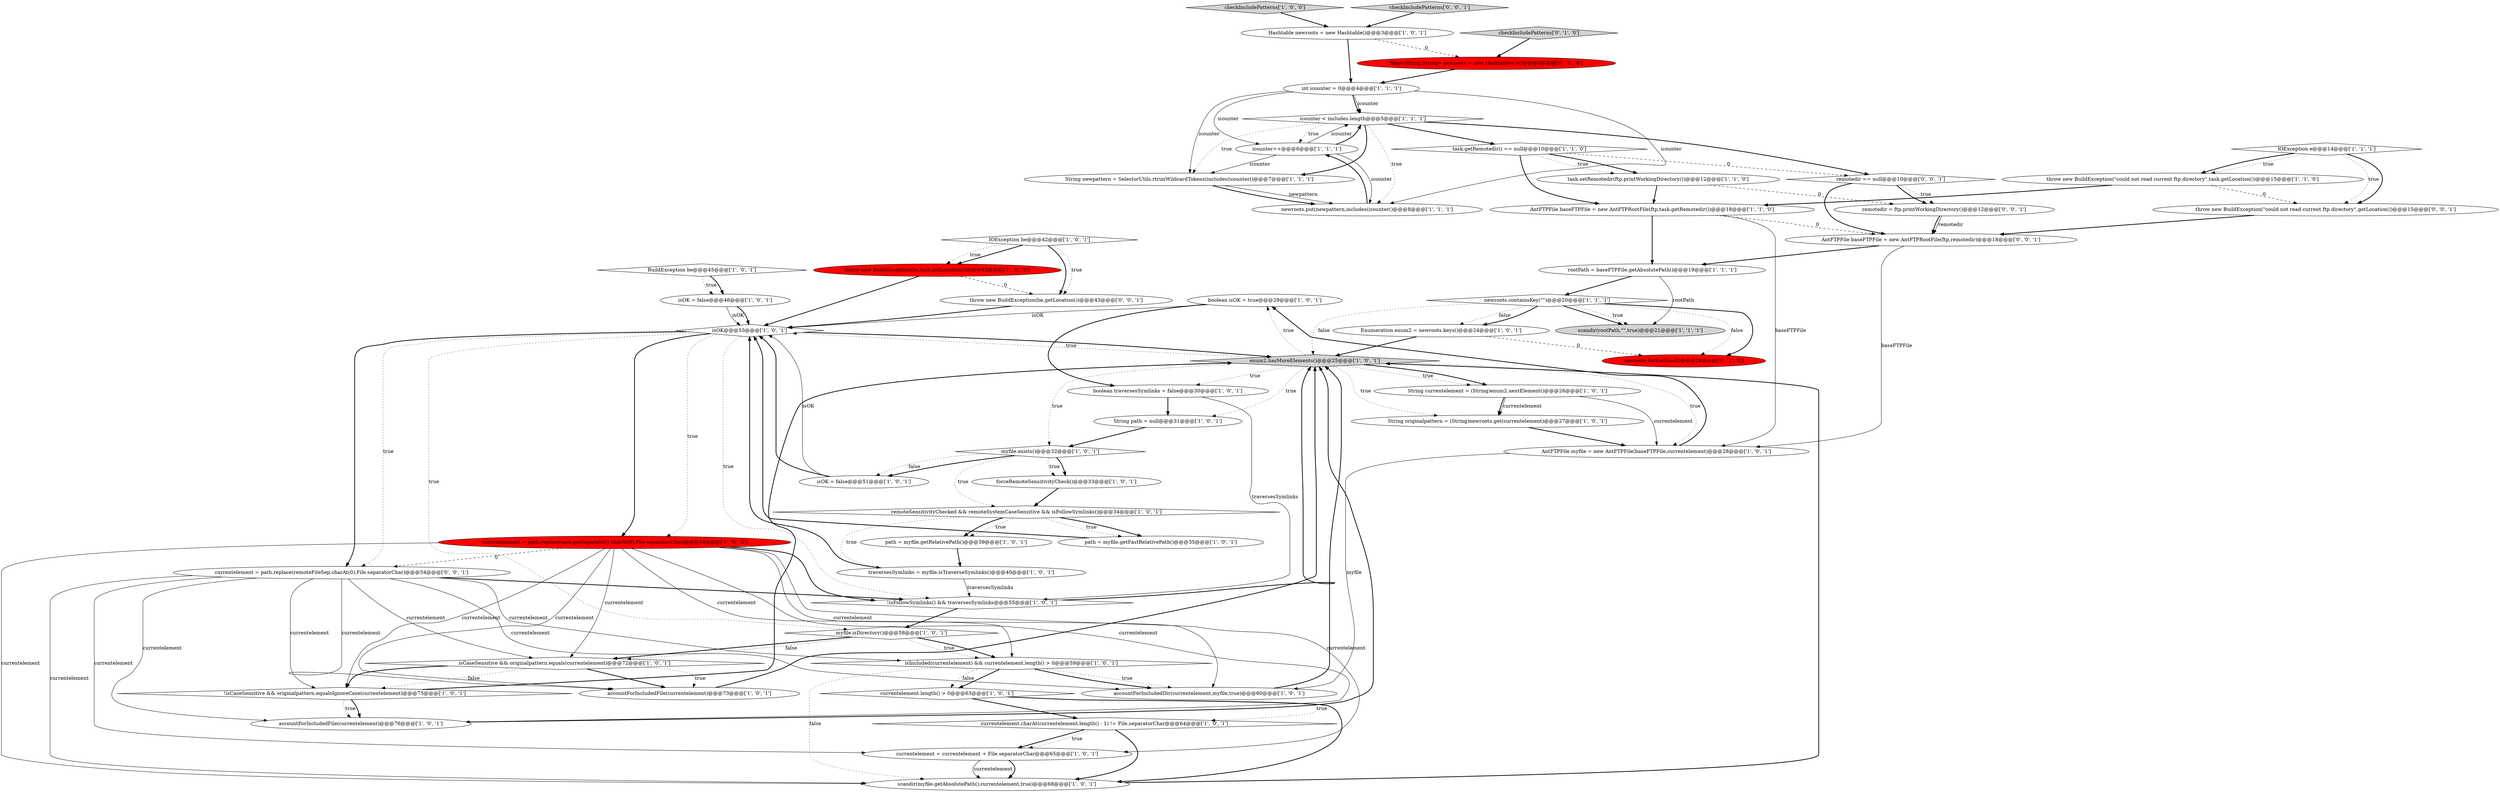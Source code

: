 digraph {
25 [style = filled, label = "boolean isOK = true@@@29@@@['1', '0', '1']", fillcolor = white, shape = ellipse image = "AAA0AAABBB1BBB"];
16 [style = filled, label = "enum2.hasMoreElements()@@@25@@@['1', '0', '1']", fillcolor = lightgray, shape = diamond image = "AAA0AAABBB1BBB"];
4 [style = filled, label = "isIncluded(currentelement) && currentelement.length() > 0@@@59@@@['1', '0', '1']", fillcolor = white, shape = diamond image = "AAA0AAABBB1BBB"];
42 [style = filled, label = "Hashtable newroots = new Hashtable()@@@3@@@['1', '0', '1']", fillcolor = white, shape = ellipse image = "AAA0AAABBB1BBB"];
22 [style = filled, label = "!isCaseSensitive && originalpattern.equalsIgnoreCase(currentelement)@@@75@@@['1', '0', '1']", fillcolor = white, shape = diamond image = "AAA0AAABBB1BBB"];
29 [style = filled, label = "traversesSymlinks = myfile.isTraverseSymlinks()@@@40@@@['1', '0', '1']", fillcolor = white, shape = ellipse image = "AAA0AAABBB1BBB"];
39 [style = filled, label = "task.setRemotedir(ftp.printWorkingDirectory())@@@12@@@['1', '1', '0']", fillcolor = white, shape = ellipse image = "AAA0AAABBB1BBB"];
15 [style = filled, label = "isOK = false@@@51@@@['1', '0', '1']", fillcolor = white, shape = ellipse image = "AAA0AAABBB1BBB"];
43 [style = filled, label = "throw new BuildException(\"could not read current ftp directory\",task.getLocation())@@@15@@@['1', '1', '0']", fillcolor = white, shape = ellipse image = "AAA0AAABBB1BBB"];
47 [style = filled, label = "myfile.isDirectory()@@@58@@@['1', '0', '1']", fillcolor = white, shape = diamond image = "AAA0AAABBB1BBB"];
30 [style = filled, label = "isOK@@@53@@@['1', '0', '1']", fillcolor = white, shape = diamond image = "AAA0AAABBB1BBB"];
38 [style = filled, label = "remoteSensitivityChecked && remoteSystemCaseSensitive && isFollowSymlinks()@@@34@@@['1', '0', '1']", fillcolor = white, shape = diamond image = "AAA0AAABBB1BBB"];
11 [style = filled, label = "IOException e@@@14@@@['1', '1', '1']", fillcolor = white, shape = diamond image = "AAA0AAABBB1BBB"];
56 [style = filled, label = "currentelement = path.replace(remoteFileSep.charAt(0),File.separatorChar)@@@54@@@['0', '0', '1']", fillcolor = white, shape = ellipse image = "AAA0AAABBB3BBB"];
28 [style = filled, label = "Enumeration enum2 = newroots.keys()@@@24@@@['1', '0', '1']", fillcolor = white, shape = ellipse image = "AAA0AAABBB1BBB"];
1 [style = filled, label = "AntFTPFile baseFTPFile = new AntFTPRootFile(ftp,task.getRemotedir())@@@18@@@['1', '1', '0']", fillcolor = white, shape = ellipse image = "AAA0AAABBB1BBB"];
31 [style = filled, label = "accountForIncludedFile(currentelement)@@@73@@@['1', '0', '1']", fillcolor = white, shape = ellipse image = "AAA0AAABBB1BBB"];
46 [style = filled, label = "!isFollowSymlinks() && traversesSymlinks@@@55@@@['1', '0', '1']", fillcolor = white, shape = diamond image = "AAA0AAABBB1BBB"];
40 [style = filled, label = "newroots.containsKey(\"\")@@@20@@@['1', '1', '1']", fillcolor = white, shape = diamond image = "AAA0AAABBB1BBB"];
48 [style = filled, label = "Map<String,String> newroots = new Hashtable<>()@@@3@@@['0', '1', '0']", fillcolor = red, shape = ellipse image = "AAA1AAABBB2BBB"];
33 [style = filled, label = "currentelement.charAt(currentelement.length() - 1) != File.separatorChar@@@64@@@['1', '0', '1']", fillcolor = white, shape = diamond image = "AAA0AAABBB1BBB"];
32 [style = filled, label = "String path = null@@@31@@@['1', '0', '1']", fillcolor = white, shape = ellipse image = "AAA0AAABBB1BBB"];
27 [style = filled, label = "rootPath = baseFTPFile.getAbsolutePath()@@@19@@@['1', '1', '1']", fillcolor = white, shape = ellipse image = "AAA0AAABBB1BBB"];
23 [style = filled, label = "scandir(myfile.getAbsolutePath(),currentelement,true)@@@68@@@['1', '0', '1']", fillcolor = white, shape = ellipse image = "AAA0AAABBB1BBB"];
3 [style = filled, label = "path = myfile.getRelativePath()@@@39@@@['1', '0', '1']", fillcolor = white, shape = ellipse image = "AAA0AAABBB1BBB"];
18 [style = filled, label = "String currentelement = (String)enum2.nextElement()@@@26@@@['1', '0', '1']", fillcolor = white, shape = ellipse image = "AAA0AAABBB1BBB"];
45 [style = filled, label = "icounter < includes.length@@@5@@@['1', '1', '1']", fillcolor = white, shape = diamond image = "AAA0AAABBB1BBB"];
12 [style = filled, label = "IOException be@@@42@@@['1', '0', '1']", fillcolor = white, shape = diamond image = "AAA0AAABBB1BBB"];
20 [style = filled, label = "scandir(rootPath,\"\",true)@@@21@@@['1', '1', '1']", fillcolor = lightgray, shape = ellipse image = "AAA0AAABBB1BBB"];
26 [style = filled, label = "icounter++@@@6@@@['1', '1', '1']", fillcolor = white, shape = ellipse image = "AAA0AAABBB1BBB"];
54 [style = filled, label = "remotedir = ftp.printWorkingDirectory()@@@12@@@['0', '0', '1']", fillcolor = white, shape = ellipse image = "AAA0AAABBB3BBB"];
34 [style = filled, label = "checkIncludePatterns['1', '0', '0']", fillcolor = lightgray, shape = diamond image = "AAA0AAABBB1BBB"];
8 [style = filled, label = "currentelement = currentelement + File.separatorChar@@@65@@@['1', '0', '1']", fillcolor = white, shape = ellipse image = "AAA0AAABBB1BBB"];
17 [style = filled, label = "int icounter = 0@@@4@@@['1', '1', '1']", fillcolor = white, shape = ellipse image = "AAA0AAABBB1BBB"];
51 [style = filled, label = "remotedir == null@@@10@@@['0', '0', '1']", fillcolor = white, shape = diamond image = "AAA0AAABBB3BBB"];
6 [style = filled, label = "isCaseSensitive && originalpattern.equals(currentelement)@@@72@@@['1', '0', '1']", fillcolor = white, shape = diamond image = "AAA0AAABBB1BBB"];
5 [style = filled, label = "task.getRemotedir() == null@@@10@@@['1', '1', '0']", fillcolor = white, shape = diamond image = "AAA0AAABBB1BBB"];
35 [style = filled, label = "currentelement = path.replace(task.getSeparator().charAt(0),File.separatorChar)@@@54@@@['1', '0', '0']", fillcolor = red, shape = ellipse image = "AAA1AAABBB1BBB"];
49 [style = filled, label = "newroots.forEach(null)@@@24@@@['0', '1', '0']", fillcolor = red, shape = ellipse image = "AAA1AAABBB2BBB"];
55 [style = filled, label = "checkIncludePatterns['0', '0', '1']", fillcolor = lightgray, shape = diamond image = "AAA0AAABBB3BBB"];
53 [style = filled, label = "throw new BuildException(be,getLocation())@@@43@@@['0', '0', '1']", fillcolor = white, shape = ellipse image = "AAA0AAABBB3BBB"];
36 [style = filled, label = "accountForIncludedDir(currentelement,myfile,true)@@@60@@@['1', '0', '1']", fillcolor = white, shape = ellipse image = "AAA0AAABBB1BBB"];
57 [style = filled, label = "AntFTPFile baseFTPFile = new AntFTPRootFile(ftp,remotedir)@@@18@@@['0', '0', '1']", fillcolor = white, shape = ellipse image = "AAA0AAABBB3BBB"];
0 [style = filled, label = "boolean traversesSymlinks = false@@@30@@@['1', '0', '1']", fillcolor = white, shape = ellipse image = "AAA0AAABBB1BBB"];
2 [style = filled, label = "throw new BuildException(be,task.getLocation())@@@43@@@['1', '0', '0']", fillcolor = red, shape = ellipse image = "AAA1AAABBB1BBB"];
7 [style = filled, label = "String newpattern = SelectorUtils.rtrimWildcardTokens(includes(icounter()@@@7@@@['1', '1', '1']", fillcolor = white, shape = ellipse image = "AAA0AAABBB1BBB"];
14 [style = filled, label = "myfile.exists()@@@32@@@['1', '0', '1']", fillcolor = white, shape = diamond image = "AAA0AAABBB1BBB"];
52 [style = filled, label = "throw new BuildException(\"could not read current ftp directory\",getLocation())@@@15@@@['0', '0', '1']", fillcolor = white, shape = ellipse image = "AAA0AAABBB3BBB"];
9 [style = filled, label = "path = myfile.getFastRelativePath()@@@35@@@['1', '0', '1']", fillcolor = white, shape = ellipse image = "AAA0AAABBB1BBB"];
19 [style = filled, label = "accountForIncludedFile(currentelement)@@@76@@@['1', '0', '1']", fillcolor = white, shape = ellipse image = "AAA0AAABBB1BBB"];
10 [style = filled, label = "forceRemoteSensitivityCheck()@@@33@@@['1', '0', '1']", fillcolor = white, shape = ellipse image = "AAA0AAABBB1BBB"];
21 [style = filled, label = "AntFTPFile myfile = new AntFTPFile(baseFTPFile,currentelement)@@@28@@@['1', '0', '1']", fillcolor = white, shape = ellipse image = "AAA0AAABBB1BBB"];
37 [style = filled, label = "newroots.put(newpattern,includes(icounter()@@@8@@@['1', '1', '1']", fillcolor = white, shape = ellipse image = "AAA0AAABBB1BBB"];
44 [style = filled, label = "BuildException be@@@45@@@['1', '0', '1']", fillcolor = white, shape = diamond image = "AAA0AAABBB1BBB"];
13 [style = filled, label = "isOK = false@@@46@@@['1', '0', '1']", fillcolor = white, shape = ellipse image = "AAA0AAABBB1BBB"];
41 [style = filled, label = "currentelement.length() > 0@@@63@@@['1', '0', '1']", fillcolor = white, shape = diamond image = "AAA0AAABBB1BBB"];
50 [style = filled, label = "checkIncludePatterns['0', '1', '0']", fillcolor = lightgray, shape = diamond image = "AAA0AAABBB2BBB"];
24 [style = filled, label = "String originalpattern = (String)newroots.get(currentelement)@@@27@@@['1', '0', '1']", fillcolor = white, shape = ellipse image = "AAA0AAABBB1BBB"];
11->52 [style = dotted, label="true"];
12->53 [style = bold, label=""];
40->49 [style = bold, label=""];
6->31 [style = dotted, label="true"];
29->30 [style = bold, label=""];
56->8 [style = solid, label="currentelement"];
6->22 [style = bold, label=""];
54->57 [style = bold, label=""];
57->21 [style = solid, label="baseFTPFile"];
1->27 [style = bold, label=""];
17->45 [style = bold, label=""];
35->36 [style = solid, label="currentelement"];
40->20 [style = bold, label=""];
45->7 [style = dotted, label="true"];
45->7 [style = bold, label=""];
7->37 [style = solid, label="newpattern"];
56->31 [style = solid, label="currentelement"];
12->2 [style = bold, label=""];
18->24 [style = solid, label="currentelement"];
26->45 [style = solid, label="icounter"];
24->21 [style = bold, label=""];
38->9 [style = dotted, label="true"];
18->21 [style = solid, label="currentelement"];
11->43 [style = dotted, label="true"];
43->1 [style = bold, label=""];
1->57 [style = dashed, label="0"];
30->46 [style = dotted, label="true"];
4->23 [style = dotted, label="false"];
12->53 [style = dotted, label="true"];
16->32 [style = dotted, label="true"];
4->36 [style = dotted, label="true"];
4->36 [style = bold, label=""];
41->33 [style = dotted, label="true"];
51->54 [style = dotted, label="true"];
40->16 [style = dotted, label="false"];
4->41 [style = dotted, label="false"];
47->6 [style = bold, label=""];
22->19 [style = dotted, label="true"];
27->20 [style = solid, label="rootPath"];
8->23 [style = bold, label=""];
37->26 [style = bold, label=""];
5->39 [style = bold, label=""];
51->54 [style = bold, label=""];
35->6 [style = solid, label="currentelement"];
35->19 [style = solid, label="currentelement"];
5->51 [style = dashed, label="0"];
12->2 [style = dotted, label="true"];
7->37 [style = bold, label=""];
47->6 [style = dotted, label="false"];
14->10 [style = bold, label=""];
56->46 [style = bold, label=""];
15->30 [style = solid, label="isOK"];
53->30 [style = bold, label=""];
54->57 [style = solid, label="remotedir"];
35->56 [style = dashed, label="0"];
11->43 [style = bold, label=""];
34->42 [style = bold, label=""];
40->28 [style = dotted, label="false"];
21->25 [style = bold, label=""];
48->17 [style = bold, label=""];
40->20 [style = dotted, label="true"];
33->23 [style = bold, label=""];
0->46 [style = solid, label="traversesSymlinks"];
44->13 [style = dotted, label="true"];
5->1 [style = bold, label=""];
21->36 [style = solid, label="myfile"];
13->30 [style = solid, label="isOK"];
56->22 [style = solid, label="currentelement"];
16->14 [style = dotted, label="true"];
36->16 [style = bold, label=""];
30->56 [style = dotted, label="true"];
16->21 [style = dotted, label="true"];
35->22 [style = solid, label="currentelement"];
14->15 [style = bold, label=""];
56->4 [style = solid, label="currentelement"];
16->25 [style = dotted, label="true"];
33->8 [style = bold, label=""];
3->29 [style = bold, label=""];
56->23 [style = solid, label="currentelement"];
14->15 [style = dotted, label="false"];
16->24 [style = dotted, label="true"];
16->18 [style = dotted, label="true"];
25->0 [style = bold, label=""];
43->52 [style = dashed, label="0"];
35->23 [style = solid, label="currentelement"];
18->24 [style = bold, label=""];
16->18 [style = bold, label=""];
46->16 [style = bold, label=""];
17->37 [style = solid, label="icounter"];
22->19 [style = bold, label=""];
22->16 [style = bold, label=""];
45->51 [style = bold, label=""];
6->22 [style = dotted, label="false"];
38->9 [style = bold, label=""];
35->8 [style = solid, label="currentelement"];
32->14 [style = bold, label=""];
1->21 [style = solid, label="baseFTPFile"];
35->4 [style = solid, label="currentelement"];
50->48 [style = bold, label=""];
28->49 [style = dashed, label="0"];
55->42 [style = bold, label=""];
38->3 [style = bold, label=""];
4->41 [style = bold, label=""];
42->48 [style = dashed, label="0"];
56->6 [style = solid, label="currentelement"];
19->16 [style = bold, label=""];
56->36 [style = solid, label="currentelement"];
30->35 [style = bold, label=""];
56->19 [style = solid, label="currentelement"];
45->26 [style = dotted, label="true"];
5->39 [style = dotted, label="true"];
33->8 [style = dotted, label="true"];
39->1 [style = bold, label=""];
47->4 [style = dotted, label="true"];
41->33 [style = bold, label=""];
51->57 [style = bold, label=""];
0->32 [style = bold, label=""];
10->38 [style = bold, label=""];
23->16 [style = bold, label=""];
39->54 [style = dashed, label="0"];
31->16 [style = bold, label=""];
25->30 [style = solid, label="isOK"];
16->30 [style = dotted, label="true"];
45->37 [style = dotted, label="true"];
42->17 [style = bold, label=""];
17->26 [style = solid, label="icounter"];
30->47 [style = dotted, label="true"];
40->49 [style = dotted, label="false"];
9->30 [style = bold, label=""];
13->30 [style = bold, label=""];
40->28 [style = bold, label=""];
15->30 [style = bold, label=""];
11->52 [style = bold, label=""];
46->47 [style = bold, label=""];
28->16 [style = bold, label=""];
14->10 [style = dotted, label="true"];
35->31 [style = solid, label="currentelement"];
2->53 [style = dashed, label="0"];
38->3 [style = dotted, label="true"];
57->27 [style = bold, label=""];
6->31 [style = bold, label=""];
14->38 [style = dotted, label="true"];
16->0 [style = dotted, label="true"];
30->35 [style = dotted, label="true"];
26->7 [style = solid, label="icounter"];
17->45 [style = solid, label="icounter"];
30->56 [style = bold, label=""];
17->7 [style = solid, label="icounter"];
44->13 [style = bold, label=""];
8->23 [style = solid, label="currentelement"];
45->5 [style = bold, label=""];
26->45 [style = bold, label=""];
27->40 [style = bold, label=""];
38->29 [style = dotted, label="true"];
52->57 [style = bold, label=""];
2->30 [style = bold, label=""];
29->46 [style = solid, label="traversesSymlinks"];
30->16 [style = bold, label=""];
41->23 [style = bold, label=""];
26->37 [style = solid, label="icounter"];
47->4 [style = bold, label=""];
35->46 [style = bold, label=""];
}
